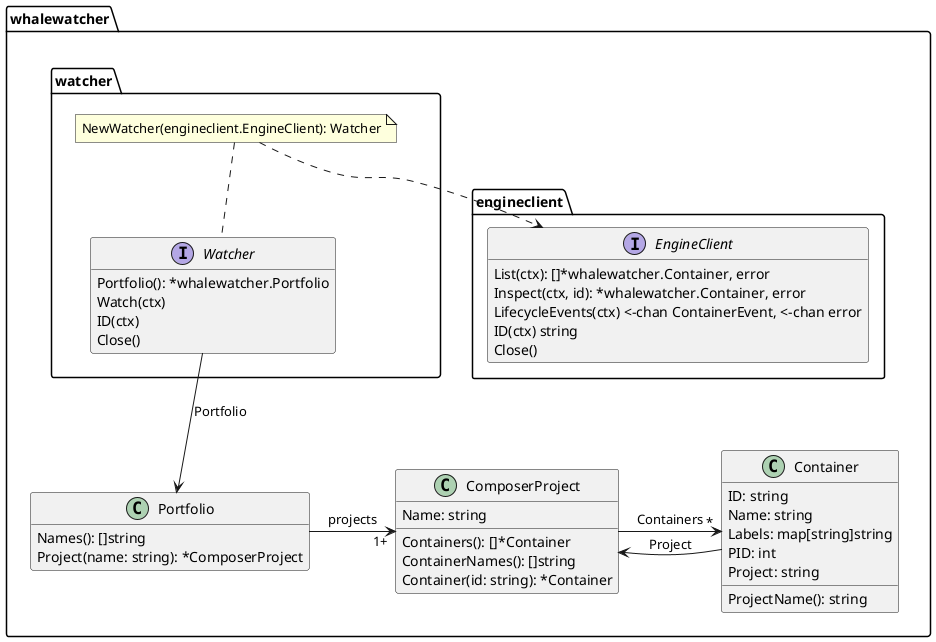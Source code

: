 @startuml whalewatcher
hide empty members

package whalewatcher {

    class Portfolio {
        Names(): []string
        Project(name: string): *ComposerProject
    }

    class ComposerProject {
        Name: string
        Containers(): []*Container
        ContainerNames(): []string
        Container(id: string): *Container
    }

    Portfolio -> "  1+" ComposerProject : "projects"

    class Container {
        ID: string
        Name: string
        Labels: map[string]string
        PID: int
        Project: string
        ProjectName(): string
    }

    ComposerProject -> " *" Container : "Containers"
    ComposerProject <- Container : "Project"

}

package whalewatcher.watcher {

    note "NewWatcher(engineclient.EngineClient): Watcher" as N1
    N1 .. Watcher

    interface Watcher {
        Portfolio(): *whalewatcher.Portfolio
        Watch(ctx)
        ID(ctx)
        Close()
    }

    Watcher --> Portfolio : Portfolio

}

whalewatcher.watcher -[hidden]- whalewatcher

package whalewatcher.engineclient {

    interface EngineClient {
        List(ctx): []*whalewatcher.Container, error
        Inspect(ctx, id): *whalewatcher.Container, error
        LifecycleEvents(ctx) <-chan ContainerEvent, <-chan error
        ID(ctx) string
        Close()
    }

}

N1 ..> EngineClient

@enduml
